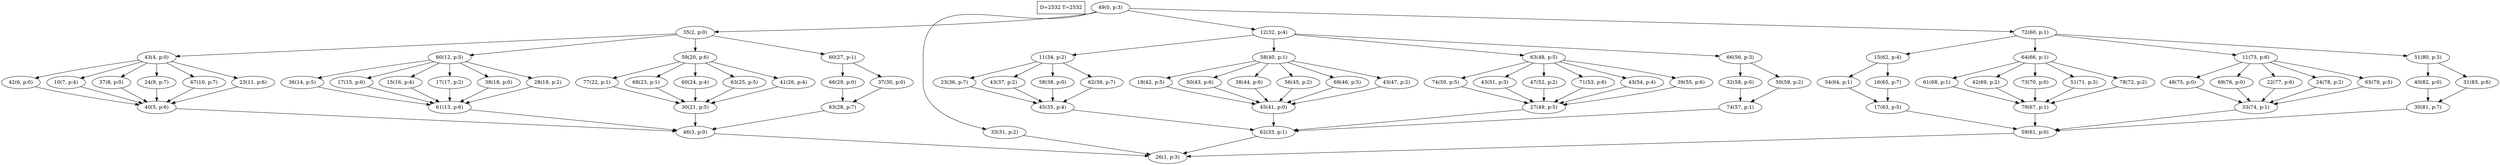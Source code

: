 digraph Task {
i [shape=box, label="D=2532 T=2532"]; 
0 [label="49(0, p:3)"];
1 [label="26(1, p:3)"];
2 [label="35(2, p:0)"];
3 [label="46(3, p:0)"];
4 [label="43(4, p:0)"];
5 [label="40(5, p:6)"];
6 [label="42(6, p:0)"];
7 [label="10(7, p:4)"];
8 [label="37(8, p:0)"];
9 [label="24(9, p:7)"];
10 [label="67(10, p:7)"];
11 [label="23(11, p:6)"];
12 [label="60(12, p:5)"];
13 [label="61(13, p:6)"];
14 [label="36(14, p:5)"];
15 [label="17(15, p:6)"];
16 [label="15(16, p:4)"];
17 [label="17(17, p:2)"];
18 [label="38(18, p:0)"];
19 [label="28(19, p:2)"];
20 [label="59(20, p:6)"];
21 [label="30(21, p:5)"];
22 [label="77(22, p:1)"];
23 [label="68(23, p:1)"];
24 [label="60(24, p:4)"];
25 [label="63(25, p:5)"];
26 [label="41(26, p:4)"];
27 [label="60(27, p:1)"];
28 [label="63(28, p:7)"];
29 [label="66(29, p:0)"];
30 [label="37(30, p:0)"];
31 [label="33(31, p:2)"];
32 [label="12(32, p:4)"];
33 [label="62(33, p:1)"];
34 [label="11(34, p:2)"];
35 [label="45(35, p:4)"];
36 [label="23(36, p:7)"];
37 [label="43(37, p:2)"];
38 [label="58(38, p:0)"];
39 [label="62(39, p:7)"];
40 [label="58(40, p:1)"];
41 [label="45(41, p:0)"];
42 [label="18(42, p:5)"];
43 [label="50(43, p:6)"];
44 [label="38(44, p:6)"];
45 [label="56(45, p:2)"];
46 [label="69(46, p:5)"];
47 [label="43(47, p:2)"];
48 [label="63(48, p:5)"];
49 [label="27(49, p:5)"];
50 [label="74(50, p:5)"];
51 [label="43(51, p:3)"];
52 [label="47(52, p:2)"];
53 [label="71(53, p:6)"];
54 [label="43(54, p:4)"];
55 [label="39(55, p:6)"];
56 [label="66(56, p:3)"];
57 [label="74(57, p:1)"];
58 [label="32(58, p:0)"];
59 [label="50(59, p:2)"];
60 [label="72(60, p:1)"];
61 [label="59(61, p:0)"];
62 [label="15(62, p:4)"];
63 [label="17(63, p:5)"];
64 [label="54(64, p:1)"];
65 [label="16(65, p:7)"];
66 [label="64(66, p:1)"];
67 [label="79(67, p:1)"];
68 [label="61(68, p:1)"];
69 [label="42(69, p:2)"];
70 [label="73(70, p:0)"];
71 [label="51(71, p:3)"];
72 [label="78(72, p:2)"];
73 [label="11(73, p:6)"];
74 [label="33(74, p:1)"];
75 [label="48(75, p:0)"];
76 [label="69(76, p:0)"];
77 [label="22(77, p:6)"];
78 [label="24(78, p:2)"];
79 [label="65(79, p:5)"];
80 [label="51(80, p:3)"];
81 [label="30(81, p:7)"];
82 [label="40(82, p:0)"];
83 [label="31(83, p:6)"];
0 -> 2;
0 -> 31;
0 -> 32;
0 -> 60;
2 -> 4;
2 -> 12;
2 -> 20;
2 -> 27;
3 -> 1;
4 -> 6;
4 -> 7;
4 -> 8;
4 -> 9;
4 -> 10;
4 -> 11;
5 -> 3;
6 -> 5;
7 -> 5;
8 -> 5;
9 -> 5;
10 -> 5;
11 -> 5;
12 -> 14;
12 -> 15;
12 -> 16;
12 -> 17;
12 -> 18;
12 -> 19;
13 -> 3;
14 -> 13;
15 -> 13;
16 -> 13;
17 -> 13;
18 -> 13;
19 -> 13;
20 -> 22;
20 -> 23;
20 -> 24;
20 -> 25;
20 -> 26;
21 -> 3;
22 -> 21;
23 -> 21;
24 -> 21;
25 -> 21;
26 -> 21;
27 -> 29;
27 -> 30;
28 -> 3;
29 -> 28;
30 -> 28;
31 -> 1;
32 -> 34;
32 -> 40;
32 -> 48;
32 -> 56;
33 -> 1;
34 -> 36;
34 -> 37;
34 -> 38;
34 -> 39;
35 -> 33;
36 -> 35;
37 -> 35;
38 -> 35;
39 -> 35;
40 -> 42;
40 -> 43;
40 -> 44;
40 -> 45;
40 -> 46;
40 -> 47;
41 -> 33;
42 -> 41;
43 -> 41;
44 -> 41;
45 -> 41;
46 -> 41;
47 -> 41;
48 -> 50;
48 -> 51;
48 -> 52;
48 -> 53;
48 -> 54;
48 -> 55;
49 -> 33;
50 -> 49;
51 -> 49;
52 -> 49;
53 -> 49;
54 -> 49;
55 -> 49;
56 -> 58;
56 -> 59;
57 -> 33;
58 -> 57;
59 -> 57;
60 -> 62;
60 -> 66;
60 -> 73;
60 -> 80;
61 -> 1;
62 -> 64;
62 -> 65;
63 -> 61;
64 -> 63;
65 -> 63;
66 -> 68;
66 -> 69;
66 -> 70;
66 -> 71;
66 -> 72;
67 -> 61;
68 -> 67;
69 -> 67;
70 -> 67;
71 -> 67;
72 -> 67;
73 -> 75;
73 -> 76;
73 -> 77;
73 -> 78;
73 -> 79;
74 -> 61;
75 -> 74;
76 -> 74;
77 -> 74;
78 -> 74;
79 -> 74;
80 -> 82;
80 -> 83;
81 -> 61;
82 -> 81;
83 -> 81;
}